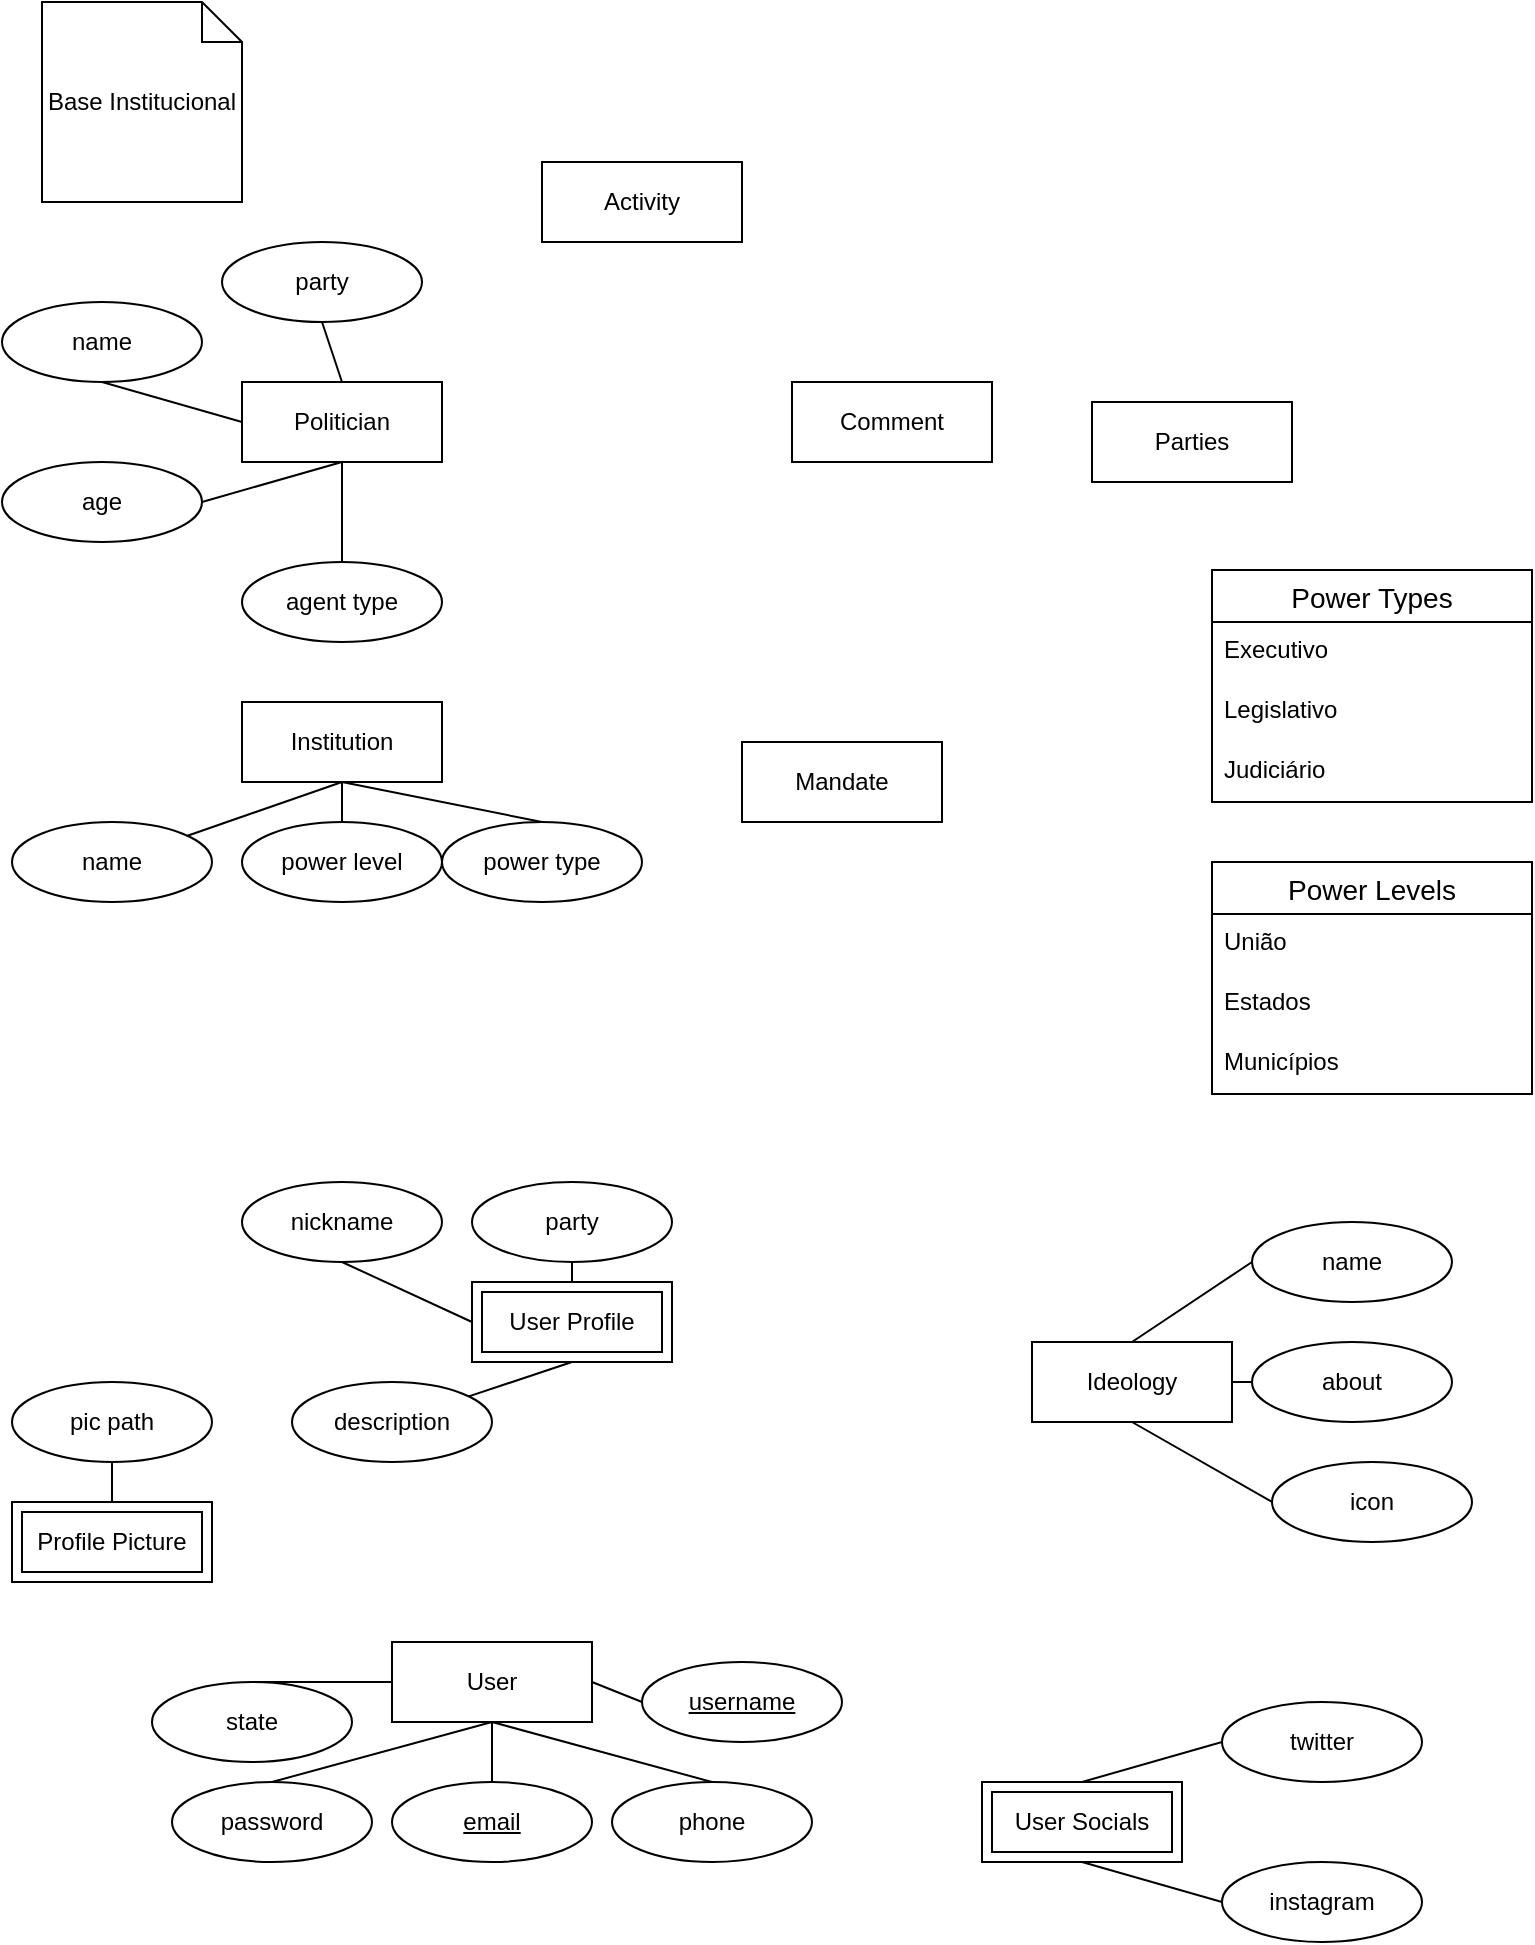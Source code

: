 <mxfile version="28.1.2">
  <diagram name="Page-1" id="10eRcnb0NOjNtRTbrPH-">
    <mxGraphModel dx="680" dy="771" grid="1" gridSize="10" guides="1" tooltips="1" connect="1" arrows="1" fold="1" page="1" pageScale="1" pageWidth="850" pageHeight="1100" math="0" shadow="0">
      <root>
        <mxCell id="0" />
        <mxCell id="1" parent="0" />
        <mxCell id="NEGzcYJf4fpDSTtJPN1s-57" style="rounded=0;orthogonalLoop=1;jettySize=auto;html=1;exitX=0.5;exitY=0;exitDx=0;exitDy=0;entryX=0.5;entryY=1;entryDx=0;entryDy=0;endArrow=none;endFill=0;" parent="1" source="NEGzcYJf4fpDSTtJPN1s-1" target="NEGzcYJf4fpDSTtJPN1s-56" edge="1">
          <mxGeometry relative="1" as="geometry" />
        </mxCell>
        <mxCell id="NEGzcYJf4fpDSTtJPN1s-59" style="rounded=0;orthogonalLoop=1;jettySize=auto;html=1;exitX=0;exitY=0.5;exitDx=0;exitDy=0;entryX=0.5;entryY=1;entryDx=0;entryDy=0;endArrow=none;endFill=0;" parent="1" source="NEGzcYJf4fpDSTtJPN1s-1" target="NEGzcYJf4fpDSTtJPN1s-58" edge="1">
          <mxGeometry relative="1" as="geometry" />
        </mxCell>
        <mxCell id="NEGzcYJf4fpDSTtJPN1s-61" style="rounded=0;orthogonalLoop=1;jettySize=auto;html=1;exitX=0.5;exitY=1;exitDx=0;exitDy=0;entryX=1;entryY=0.5;entryDx=0;entryDy=0;endArrow=none;endFill=0;" parent="1" source="NEGzcYJf4fpDSTtJPN1s-1" target="NEGzcYJf4fpDSTtJPN1s-60" edge="1">
          <mxGeometry relative="1" as="geometry" />
        </mxCell>
        <mxCell id="hWvvkmQjGzWoSBslrIGA-30" style="rounded=0;orthogonalLoop=1;jettySize=auto;html=1;exitX=0.5;exitY=1;exitDx=0;exitDy=0;entryX=0.5;entryY=0;entryDx=0;entryDy=0;endArrow=none;endFill=0;" edge="1" parent="1" source="NEGzcYJf4fpDSTtJPN1s-1" target="hWvvkmQjGzWoSBslrIGA-29">
          <mxGeometry relative="1" as="geometry" />
        </mxCell>
        <mxCell id="NEGzcYJf4fpDSTtJPN1s-1" value="Politician" style="whiteSpace=wrap;html=1;align=center;" parent="1" vertex="1">
          <mxGeometry x="175" y="230" width="100" height="40" as="geometry" />
        </mxCell>
        <mxCell id="NEGzcYJf4fpDSTtJPN1s-28" style="rounded=0;orthogonalLoop=1;jettySize=auto;html=1;exitX=1;exitY=0.5;exitDx=0;exitDy=0;endArrow=none;endFill=0;entryX=0;entryY=0.5;entryDx=0;entryDy=0;" parent="1" source="NEGzcYJf4fpDSTtJPN1s-2" target="NEGzcYJf4fpDSTtJPN1s-29" edge="1">
          <mxGeometry relative="1" as="geometry">
            <mxPoint x="377.566" y="883.675" as="targetPoint" />
          </mxGeometry>
        </mxCell>
        <mxCell id="NEGzcYJf4fpDSTtJPN1s-2" value="User" style="whiteSpace=wrap;html=1;align=center;" parent="1" vertex="1">
          <mxGeometry x="250" y="860" width="100" height="40" as="geometry" />
        </mxCell>
        <mxCell id="NEGzcYJf4fpDSTtJPN1s-26" style="rounded=0;orthogonalLoop=1;jettySize=auto;html=1;exitX=0;exitY=0.5;exitDx=0;exitDy=0;entryX=0.5;entryY=1;entryDx=0;entryDy=0;endArrow=none;endFill=0;" parent="1" source="NEGzcYJf4fpDSTtJPN1s-31" target="NEGzcYJf4fpDSTtJPN1s-25" edge="1">
          <mxGeometry relative="1" as="geometry">
            <mxPoint x="295" y="700" as="sourcePoint" />
          </mxGeometry>
        </mxCell>
        <mxCell id="NEGzcYJf4fpDSTtJPN1s-4" value="Comment" style="whiteSpace=wrap;html=1;align=center;" parent="1" vertex="1">
          <mxGeometry x="450" y="230" width="100" height="40" as="geometry" />
        </mxCell>
        <mxCell id="NEGzcYJf4fpDSTtJPN1s-5" value="Activity" style="whiteSpace=wrap;html=1;align=center;" parent="1" vertex="1">
          <mxGeometry x="325" y="120" width="100" height="40" as="geometry" />
        </mxCell>
        <mxCell id="NEGzcYJf4fpDSTtJPN1s-7" style="rounded=0;orthogonalLoop=1;jettySize=auto;html=1;exitX=0.5;exitY=0;exitDx=0;exitDy=0;entryX=0.5;entryY=1;entryDx=0;entryDy=0;endArrow=none;endFill=0;" parent="1" source="NEGzcYJf4fpDSTtJPN1s-6" target="NEGzcYJf4fpDSTtJPN1s-2" edge="1">
          <mxGeometry relative="1" as="geometry" />
        </mxCell>
        <mxCell id="NEGzcYJf4fpDSTtJPN1s-6" value="password" style="ellipse;whiteSpace=wrap;html=1;align=center;" parent="1" vertex="1">
          <mxGeometry x="140" y="930" width="100" height="40" as="geometry" />
        </mxCell>
        <mxCell id="NEGzcYJf4fpDSTtJPN1s-9" style="rounded=0;orthogonalLoop=1;jettySize=auto;html=1;exitX=0.5;exitY=0;exitDx=0;exitDy=0;endArrow=none;endFill=0;" parent="1" source="NEGzcYJf4fpDSTtJPN1s-10" target="NEGzcYJf4fpDSTtJPN1s-2" edge="1">
          <mxGeometry relative="1" as="geometry">
            <mxPoint x="300" y="930" as="sourcePoint" />
          </mxGeometry>
        </mxCell>
        <mxCell id="NEGzcYJf4fpDSTtJPN1s-10" value="email" style="ellipse;whiteSpace=wrap;html=1;align=center;fontStyle=4;" parent="1" vertex="1">
          <mxGeometry x="250" y="930" width="100" height="40" as="geometry" />
        </mxCell>
        <mxCell id="NEGzcYJf4fpDSTtJPN1s-12" style="rounded=0;orthogonalLoop=1;jettySize=auto;html=1;exitX=0.5;exitY=0;exitDx=0;exitDy=0;entryX=0.5;entryY=1;entryDx=0;entryDy=0;endArrow=none;endFill=0;" parent="1" source="NEGzcYJf4fpDSTtJPN1s-11" target="NEGzcYJf4fpDSTtJPN1s-2" edge="1">
          <mxGeometry relative="1" as="geometry" />
        </mxCell>
        <mxCell id="NEGzcYJf4fpDSTtJPN1s-11" value="phone" style="ellipse;whiteSpace=wrap;html=1;align=center;" parent="1" vertex="1">
          <mxGeometry x="360" y="930" width="100" height="40" as="geometry" />
        </mxCell>
        <mxCell id="NEGzcYJf4fpDSTtJPN1s-15" style="rounded=0;orthogonalLoop=1;jettySize=auto;html=1;exitX=0;exitY=0.5;exitDx=0;exitDy=0;entryX=0.5;entryY=0;entryDx=0;entryDy=0;endArrow=none;endFill=0;" parent="1" source="NEGzcYJf4fpDSTtJPN1s-14" target="NEGzcYJf4fpDSTtJPN1s-17" edge="1">
          <mxGeometry relative="1" as="geometry">
            <mxPoint x="595" y="940" as="targetPoint" />
          </mxGeometry>
        </mxCell>
        <mxCell id="NEGzcYJf4fpDSTtJPN1s-14" value="twitter" style="ellipse;whiteSpace=wrap;html=1;align=center;" parent="1" vertex="1">
          <mxGeometry x="665" y="890" width="100" height="40" as="geometry" />
        </mxCell>
        <mxCell id="NEGzcYJf4fpDSTtJPN1s-16" value="instagram" style="ellipse;whiteSpace=wrap;html=1;align=center;" parent="1" vertex="1">
          <mxGeometry x="665" y="970" width="100" height="40" as="geometry" />
        </mxCell>
        <mxCell id="NEGzcYJf4fpDSTtJPN1s-18" style="rounded=0;orthogonalLoop=1;jettySize=auto;html=1;exitX=0.5;exitY=1;exitDx=0;exitDy=0;entryX=0;entryY=0.5;entryDx=0;entryDy=0;endArrow=none;endFill=0;" parent="1" source="NEGzcYJf4fpDSTtJPN1s-17" target="NEGzcYJf4fpDSTtJPN1s-16" edge="1">
          <mxGeometry relative="1" as="geometry" />
        </mxCell>
        <mxCell id="NEGzcYJf4fpDSTtJPN1s-17" value="User Socials" style="shape=ext;margin=3;double=1;whiteSpace=wrap;html=1;align=center;" parent="1" vertex="1">
          <mxGeometry x="545" y="930" width="100" height="40" as="geometry" />
        </mxCell>
        <mxCell id="NEGzcYJf4fpDSTtJPN1s-22" style="rounded=0;orthogonalLoop=1;jettySize=auto;html=1;exitX=0.5;exitY=0;exitDx=0;exitDy=0;endArrow=none;endFill=0;" parent="1" source="NEGzcYJf4fpDSTtJPN1s-19" target="NEGzcYJf4fpDSTtJPN1s-2" edge="1">
          <mxGeometry relative="1" as="geometry" />
        </mxCell>
        <mxCell id="NEGzcYJf4fpDSTtJPN1s-19" value="state" style="ellipse;whiteSpace=wrap;html=1;align=center;" parent="1" vertex="1">
          <mxGeometry x="130" y="880" width="100" height="40" as="geometry" />
        </mxCell>
        <mxCell id="NEGzcYJf4fpDSTtJPN1s-25" value="nickname" style="ellipse;whiteSpace=wrap;html=1;align=center;" parent="1" vertex="1">
          <mxGeometry x="175" y="630" width="100" height="40" as="geometry" />
        </mxCell>
        <mxCell id="NEGzcYJf4fpDSTtJPN1s-29" value="username" style="ellipse;whiteSpace=wrap;html=1;align=center;fontStyle=4;" parent="1" vertex="1">
          <mxGeometry x="375" y="870" width="100" height="40" as="geometry" />
        </mxCell>
        <mxCell id="NEGzcYJf4fpDSTtJPN1s-37" style="rounded=0;orthogonalLoop=1;jettySize=auto;html=1;exitX=0.5;exitY=0;exitDx=0;exitDy=0;entryX=0.5;entryY=1;entryDx=0;entryDy=0;endArrow=none;endFill=0;" parent="1" source="NEGzcYJf4fpDSTtJPN1s-31" target="NEGzcYJf4fpDSTtJPN1s-36" edge="1">
          <mxGeometry relative="1" as="geometry" />
        </mxCell>
        <mxCell id="NEGzcYJf4fpDSTtJPN1s-42" style="rounded=0;orthogonalLoop=1;jettySize=auto;html=1;exitX=0.5;exitY=1;exitDx=0;exitDy=0;endArrow=none;endFill=0;" parent="1" source="NEGzcYJf4fpDSTtJPN1s-31" target="NEGzcYJf4fpDSTtJPN1s-41" edge="1">
          <mxGeometry relative="1" as="geometry" />
        </mxCell>
        <mxCell id="NEGzcYJf4fpDSTtJPN1s-31" value="User Profile" style="shape=ext;margin=3;double=1;whiteSpace=wrap;html=1;align=center;" parent="1" vertex="1">
          <mxGeometry x="290" y="680" width="100" height="40" as="geometry" />
        </mxCell>
        <mxCell id="NEGzcYJf4fpDSTtJPN1s-54" style="rounded=0;orthogonalLoop=1;jettySize=auto;html=1;exitX=0.5;exitY=0;exitDx=0;exitDy=0;entryX=0.5;entryY=1;entryDx=0;entryDy=0;endArrow=none;endFill=0;" parent="1" source="NEGzcYJf4fpDSTtJPN1s-34" target="NEGzcYJf4fpDSTtJPN1s-53" edge="1">
          <mxGeometry relative="1" as="geometry" />
        </mxCell>
        <mxCell id="NEGzcYJf4fpDSTtJPN1s-34" value="Profile Picture" style="shape=ext;margin=3;double=1;whiteSpace=wrap;html=1;align=center;" parent="1" vertex="1">
          <mxGeometry x="60" y="790" width="100" height="40" as="geometry" />
        </mxCell>
        <mxCell id="NEGzcYJf4fpDSTtJPN1s-36" value="party" style="ellipse;whiteSpace=wrap;html=1;align=center;" parent="1" vertex="1">
          <mxGeometry x="290" y="630" width="100" height="40" as="geometry" />
        </mxCell>
        <mxCell id="NEGzcYJf4fpDSTtJPN1s-41" value="description" style="ellipse;whiteSpace=wrap;html=1;align=center;" parent="1" vertex="1">
          <mxGeometry x="200" y="730" width="100" height="40" as="geometry" />
        </mxCell>
        <mxCell id="NEGzcYJf4fpDSTtJPN1s-46" style="rounded=0;orthogonalLoop=1;jettySize=auto;html=1;exitX=0.5;exitY=0;exitDx=0;exitDy=0;entryX=0;entryY=0.5;entryDx=0;entryDy=0;endArrow=none;endFill=0;" parent="1" source="NEGzcYJf4fpDSTtJPN1s-44" target="NEGzcYJf4fpDSTtJPN1s-45" edge="1">
          <mxGeometry relative="1" as="geometry" />
        </mxCell>
        <mxCell id="NEGzcYJf4fpDSTtJPN1s-48" style="rounded=0;orthogonalLoop=1;jettySize=auto;html=1;exitX=1;exitY=0.5;exitDx=0;exitDy=0;entryX=0;entryY=0.5;entryDx=0;entryDy=0;endArrow=none;endFill=0;" parent="1" source="NEGzcYJf4fpDSTtJPN1s-44" target="NEGzcYJf4fpDSTtJPN1s-47" edge="1">
          <mxGeometry relative="1" as="geometry" />
        </mxCell>
        <mxCell id="NEGzcYJf4fpDSTtJPN1s-51" style="rounded=0;orthogonalLoop=1;jettySize=auto;html=1;exitX=0.5;exitY=1;exitDx=0;exitDy=0;entryX=0;entryY=0.5;entryDx=0;entryDy=0;endArrow=none;endFill=0;" parent="1" source="NEGzcYJf4fpDSTtJPN1s-44" target="NEGzcYJf4fpDSTtJPN1s-50" edge="1">
          <mxGeometry relative="1" as="geometry" />
        </mxCell>
        <mxCell id="NEGzcYJf4fpDSTtJPN1s-44" value="&lt;div&gt;Ideology&lt;/div&gt;" style="whiteSpace=wrap;html=1;align=center;" parent="1" vertex="1">
          <mxGeometry x="570" y="710" width="100" height="40" as="geometry" />
        </mxCell>
        <mxCell id="NEGzcYJf4fpDSTtJPN1s-45" value="name" style="ellipse;whiteSpace=wrap;html=1;align=center;" parent="1" vertex="1">
          <mxGeometry x="680" y="650" width="100" height="40" as="geometry" />
        </mxCell>
        <mxCell id="NEGzcYJf4fpDSTtJPN1s-47" value="about" style="ellipse;whiteSpace=wrap;html=1;align=center;" parent="1" vertex="1">
          <mxGeometry x="680" y="710" width="100" height="40" as="geometry" />
        </mxCell>
        <mxCell id="NEGzcYJf4fpDSTtJPN1s-50" value="icon" style="ellipse;whiteSpace=wrap;html=1;align=center;" parent="1" vertex="1">
          <mxGeometry x="690" y="770" width="100" height="40" as="geometry" />
        </mxCell>
        <mxCell id="NEGzcYJf4fpDSTtJPN1s-53" value="pic path" style="ellipse;whiteSpace=wrap;html=1;align=center;" parent="1" vertex="1">
          <mxGeometry x="60" y="730" width="100" height="40" as="geometry" />
        </mxCell>
        <mxCell id="NEGzcYJf4fpDSTtJPN1s-56" value="party" style="ellipse;whiteSpace=wrap;html=1;align=center;" parent="1" vertex="1">
          <mxGeometry x="165" y="160" width="100" height="40" as="geometry" />
        </mxCell>
        <mxCell id="NEGzcYJf4fpDSTtJPN1s-58" value="name" style="ellipse;whiteSpace=wrap;html=1;align=center;" parent="1" vertex="1">
          <mxGeometry x="55" y="190" width="100" height="40" as="geometry" />
        </mxCell>
        <mxCell id="NEGzcYJf4fpDSTtJPN1s-60" value="age" style="ellipse;whiteSpace=wrap;html=1;align=center;" parent="1" vertex="1">
          <mxGeometry x="55" y="270" width="100" height="40" as="geometry" />
        </mxCell>
        <mxCell id="NEGzcYJf4fpDSTtJPN1s-69" value="Parties" style="whiteSpace=wrap;html=1;align=center;" parent="1" vertex="1">
          <mxGeometry x="600" y="240" width="100" height="40" as="geometry" />
        </mxCell>
        <mxCell id="hWvvkmQjGzWoSBslrIGA-9" value="Power Types" style="swimlane;fontStyle=0;childLayout=stackLayout;horizontal=1;startSize=26;horizontalStack=0;resizeParent=1;resizeParentMax=0;resizeLast=0;collapsible=1;marginBottom=0;align=center;fontSize=14;" vertex="1" parent="1">
          <mxGeometry x="660" y="324" width="160" height="116" as="geometry" />
        </mxCell>
        <mxCell id="hWvvkmQjGzWoSBslrIGA-10" value="Executivo" style="text;strokeColor=none;fillColor=none;spacingLeft=4;spacingRight=4;overflow=hidden;rotatable=0;points=[[0,0.5],[1,0.5]];portConstraint=eastwest;fontSize=12;whiteSpace=wrap;html=1;" vertex="1" parent="hWvvkmQjGzWoSBslrIGA-9">
          <mxGeometry y="26" width="160" height="30" as="geometry" />
        </mxCell>
        <mxCell id="hWvvkmQjGzWoSBslrIGA-11" value="Legislativo" style="text;strokeColor=none;fillColor=none;spacingLeft=4;spacingRight=4;overflow=hidden;rotatable=0;points=[[0,0.5],[1,0.5]];portConstraint=eastwest;fontSize=12;whiteSpace=wrap;html=1;" vertex="1" parent="hWvvkmQjGzWoSBslrIGA-9">
          <mxGeometry y="56" width="160" height="30" as="geometry" />
        </mxCell>
        <mxCell id="hWvvkmQjGzWoSBslrIGA-12" value="Judiciário" style="text;strokeColor=none;fillColor=none;spacingLeft=4;spacingRight=4;overflow=hidden;rotatable=0;points=[[0,0.5],[1,0.5]];portConstraint=eastwest;fontSize=12;whiteSpace=wrap;html=1;" vertex="1" parent="hWvvkmQjGzWoSBslrIGA-9">
          <mxGeometry y="86" width="160" height="30" as="geometry" />
        </mxCell>
        <mxCell id="hWvvkmQjGzWoSBslrIGA-15" value="Base Institucional" style="shape=note;size=20;whiteSpace=wrap;html=1;" vertex="1" parent="1">
          <mxGeometry x="75" y="40" width="100" height="100" as="geometry" />
        </mxCell>
        <mxCell id="hWvvkmQjGzWoSBslrIGA-19" value="Power Levels" style="swimlane;fontStyle=0;childLayout=stackLayout;horizontal=1;startSize=26;horizontalStack=0;resizeParent=1;resizeParentMax=0;resizeLast=0;collapsible=1;marginBottom=0;align=center;fontSize=14;" vertex="1" parent="1">
          <mxGeometry x="660" y="470" width="160" height="116" as="geometry" />
        </mxCell>
        <mxCell id="hWvvkmQjGzWoSBslrIGA-20" value="União" style="text;strokeColor=none;fillColor=none;spacingLeft=4;spacingRight=4;overflow=hidden;rotatable=0;points=[[0,0.5],[1,0.5]];portConstraint=eastwest;fontSize=12;whiteSpace=wrap;html=1;" vertex="1" parent="hWvvkmQjGzWoSBslrIGA-19">
          <mxGeometry y="26" width="160" height="30" as="geometry" />
        </mxCell>
        <mxCell id="hWvvkmQjGzWoSBslrIGA-21" value="Estados" style="text;strokeColor=none;fillColor=none;spacingLeft=4;spacingRight=4;overflow=hidden;rotatable=0;points=[[0,0.5],[1,0.5]];portConstraint=eastwest;fontSize=12;whiteSpace=wrap;html=1;" vertex="1" parent="hWvvkmQjGzWoSBslrIGA-19">
          <mxGeometry y="56" width="160" height="30" as="geometry" />
        </mxCell>
        <mxCell id="hWvvkmQjGzWoSBslrIGA-22" value="Municípios" style="text;strokeColor=none;fillColor=none;spacingLeft=4;spacingRight=4;overflow=hidden;rotatable=0;points=[[0,0.5],[1,0.5]];portConstraint=eastwest;fontSize=12;whiteSpace=wrap;html=1;" vertex="1" parent="hWvvkmQjGzWoSBslrIGA-19">
          <mxGeometry y="86" width="160" height="30" as="geometry" />
        </mxCell>
        <mxCell id="hWvvkmQjGzWoSBslrIGA-23" value="Mandate" style="whiteSpace=wrap;html=1;align=center;" vertex="1" parent="1">
          <mxGeometry x="425" y="410" width="100" height="40" as="geometry" />
        </mxCell>
        <mxCell id="hWvvkmQjGzWoSBslrIGA-31" style="rounded=0;orthogonalLoop=1;jettySize=auto;html=1;exitX=0.5;exitY=1;exitDx=0;exitDy=0;endArrow=none;endFill=0;" edge="1" parent="1" source="hWvvkmQjGzWoSBslrIGA-24" target="hWvvkmQjGzWoSBslrIGA-26">
          <mxGeometry relative="1" as="geometry" />
        </mxCell>
        <mxCell id="hWvvkmQjGzWoSBslrIGA-32" style="rounded=0;orthogonalLoop=1;jettySize=auto;html=1;exitX=0.5;exitY=1;exitDx=0;exitDy=0;entryX=0.5;entryY=0;entryDx=0;entryDy=0;endArrow=none;endFill=0;" edge="1" parent="1" source="hWvvkmQjGzWoSBslrIGA-24" target="hWvvkmQjGzWoSBslrIGA-27">
          <mxGeometry relative="1" as="geometry" />
        </mxCell>
        <mxCell id="hWvvkmQjGzWoSBslrIGA-33" style="rounded=0;orthogonalLoop=1;jettySize=auto;html=1;exitX=0.5;exitY=1;exitDx=0;exitDy=0;entryX=0.5;entryY=0;entryDx=0;entryDy=0;endArrow=none;endFill=0;" edge="1" parent="1" source="hWvvkmQjGzWoSBslrIGA-24" target="hWvvkmQjGzWoSBslrIGA-28">
          <mxGeometry relative="1" as="geometry" />
        </mxCell>
        <mxCell id="hWvvkmQjGzWoSBslrIGA-24" value="Institution" style="whiteSpace=wrap;html=1;align=center;" vertex="1" parent="1">
          <mxGeometry x="175" y="390" width="100" height="40" as="geometry" />
        </mxCell>
        <mxCell id="hWvvkmQjGzWoSBslrIGA-26" value="name" style="ellipse;whiteSpace=wrap;html=1;align=center;" vertex="1" parent="1">
          <mxGeometry x="60" y="450" width="100" height="40" as="geometry" />
        </mxCell>
        <mxCell id="hWvvkmQjGzWoSBslrIGA-27" value="power level" style="ellipse;whiteSpace=wrap;html=1;align=center;" vertex="1" parent="1">
          <mxGeometry x="175" y="450" width="100" height="40" as="geometry" />
        </mxCell>
        <mxCell id="hWvvkmQjGzWoSBslrIGA-28" value="power type" style="ellipse;whiteSpace=wrap;html=1;align=center;" vertex="1" parent="1">
          <mxGeometry x="275" y="450" width="100" height="40" as="geometry" />
        </mxCell>
        <mxCell id="hWvvkmQjGzWoSBslrIGA-29" value="agent type" style="ellipse;whiteSpace=wrap;html=1;align=center;" vertex="1" parent="1">
          <mxGeometry x="175" y="320" width="100" height="40" as="geometry" />
        </mxCell>
      </root>
    </mxGraphModel>
  </diagram>
</mxfile>
